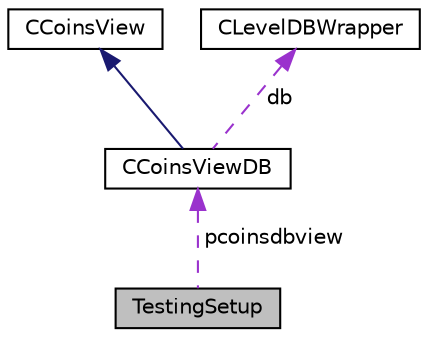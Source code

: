 digraph "TestingSetup"
{
 // LATEX_PDF_SIZE
  edge [fontname="Helvetica",fontsize="10",labelfontname="Helvetica",labelfontsize="10"];
  node [fontname="Helvetica",fontsize="10",shape=record];
  Node1 [label="TestingSetup",height=0.2,width=0.4,color="black", fillcolor="grey75", style="filled", fontcolor="black",tooltip=" "];
  Node2 -> Node1 [dir="back",color="darkorchid3",fontsize="10",style="dashed",label=" pcoinsdbview" ];
  Node2 [label="CCoinsViewDB",height=0.2,width=0.4,color="black", fillcolor="white", style="filled",URL="$class_c_coins_view_d_b.html",tooltip=" "];
  Node3 -> Node2 [dir="back",color="midnightblue",fontsize="10",style="solid"];
  Node3 [label="CCoinsView",height=0.2,width=0.4,color="black", fillcolor="white", style="filled",URL="$class_c_coins_view.html",tooltip=" "];
  Node4 -> Node2 [dir="back",color="darkorchid3",fontsize="10",style="dashed",label=" db" ];
  Node4 [label="CLevelDBWrapper",height=0.2,width=0.4,color="black", fillcolor="white", style="filled",URL="$class_c_level_d_b_wrapper.html",tooltip=" "];
}
